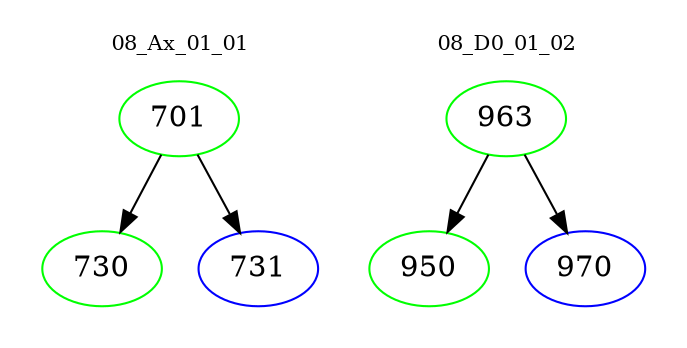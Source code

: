 digraph{
subgraph cluster_0 {
color = white
label = "08_Ax_01_01";
fontsize=10;
T0_701 [label="701", color="green"]
T0_701 -> T0_730 [color="black"]
T0_730 [label="730", color="green"]
T0_701 -> T0_731 [color="black"]
T0_731 [label="731", color="blue"]
}
subgraph cluster_1 {
color = white
label = "08_D0_01_02";
fontsize=10;
T1_963 [label="963", color="green"]
T1_963 -> T1_950 [color="black"]
T1_950 [label="950", color="green"]
T1_963 -> T1_970 [color="black"]
T1_970 [label="970", color="blue"]
}
}
